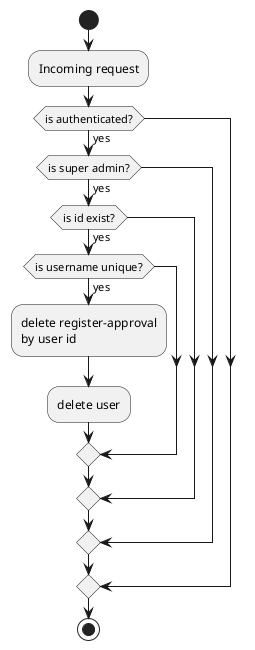 @startuml
'https://plantuml.com/activity-diagram-beta

start
:Incoming request;
if (is authenticated?) then (yes)
  if (is super admin?) then (yes)
    if (is id exist?) then (yes)
      if (is username unique?) then (yes)
        :delete register-approval
        by user id ;
        :delete user;
      endif
    endif
  endif
endif
stop
@enduml
